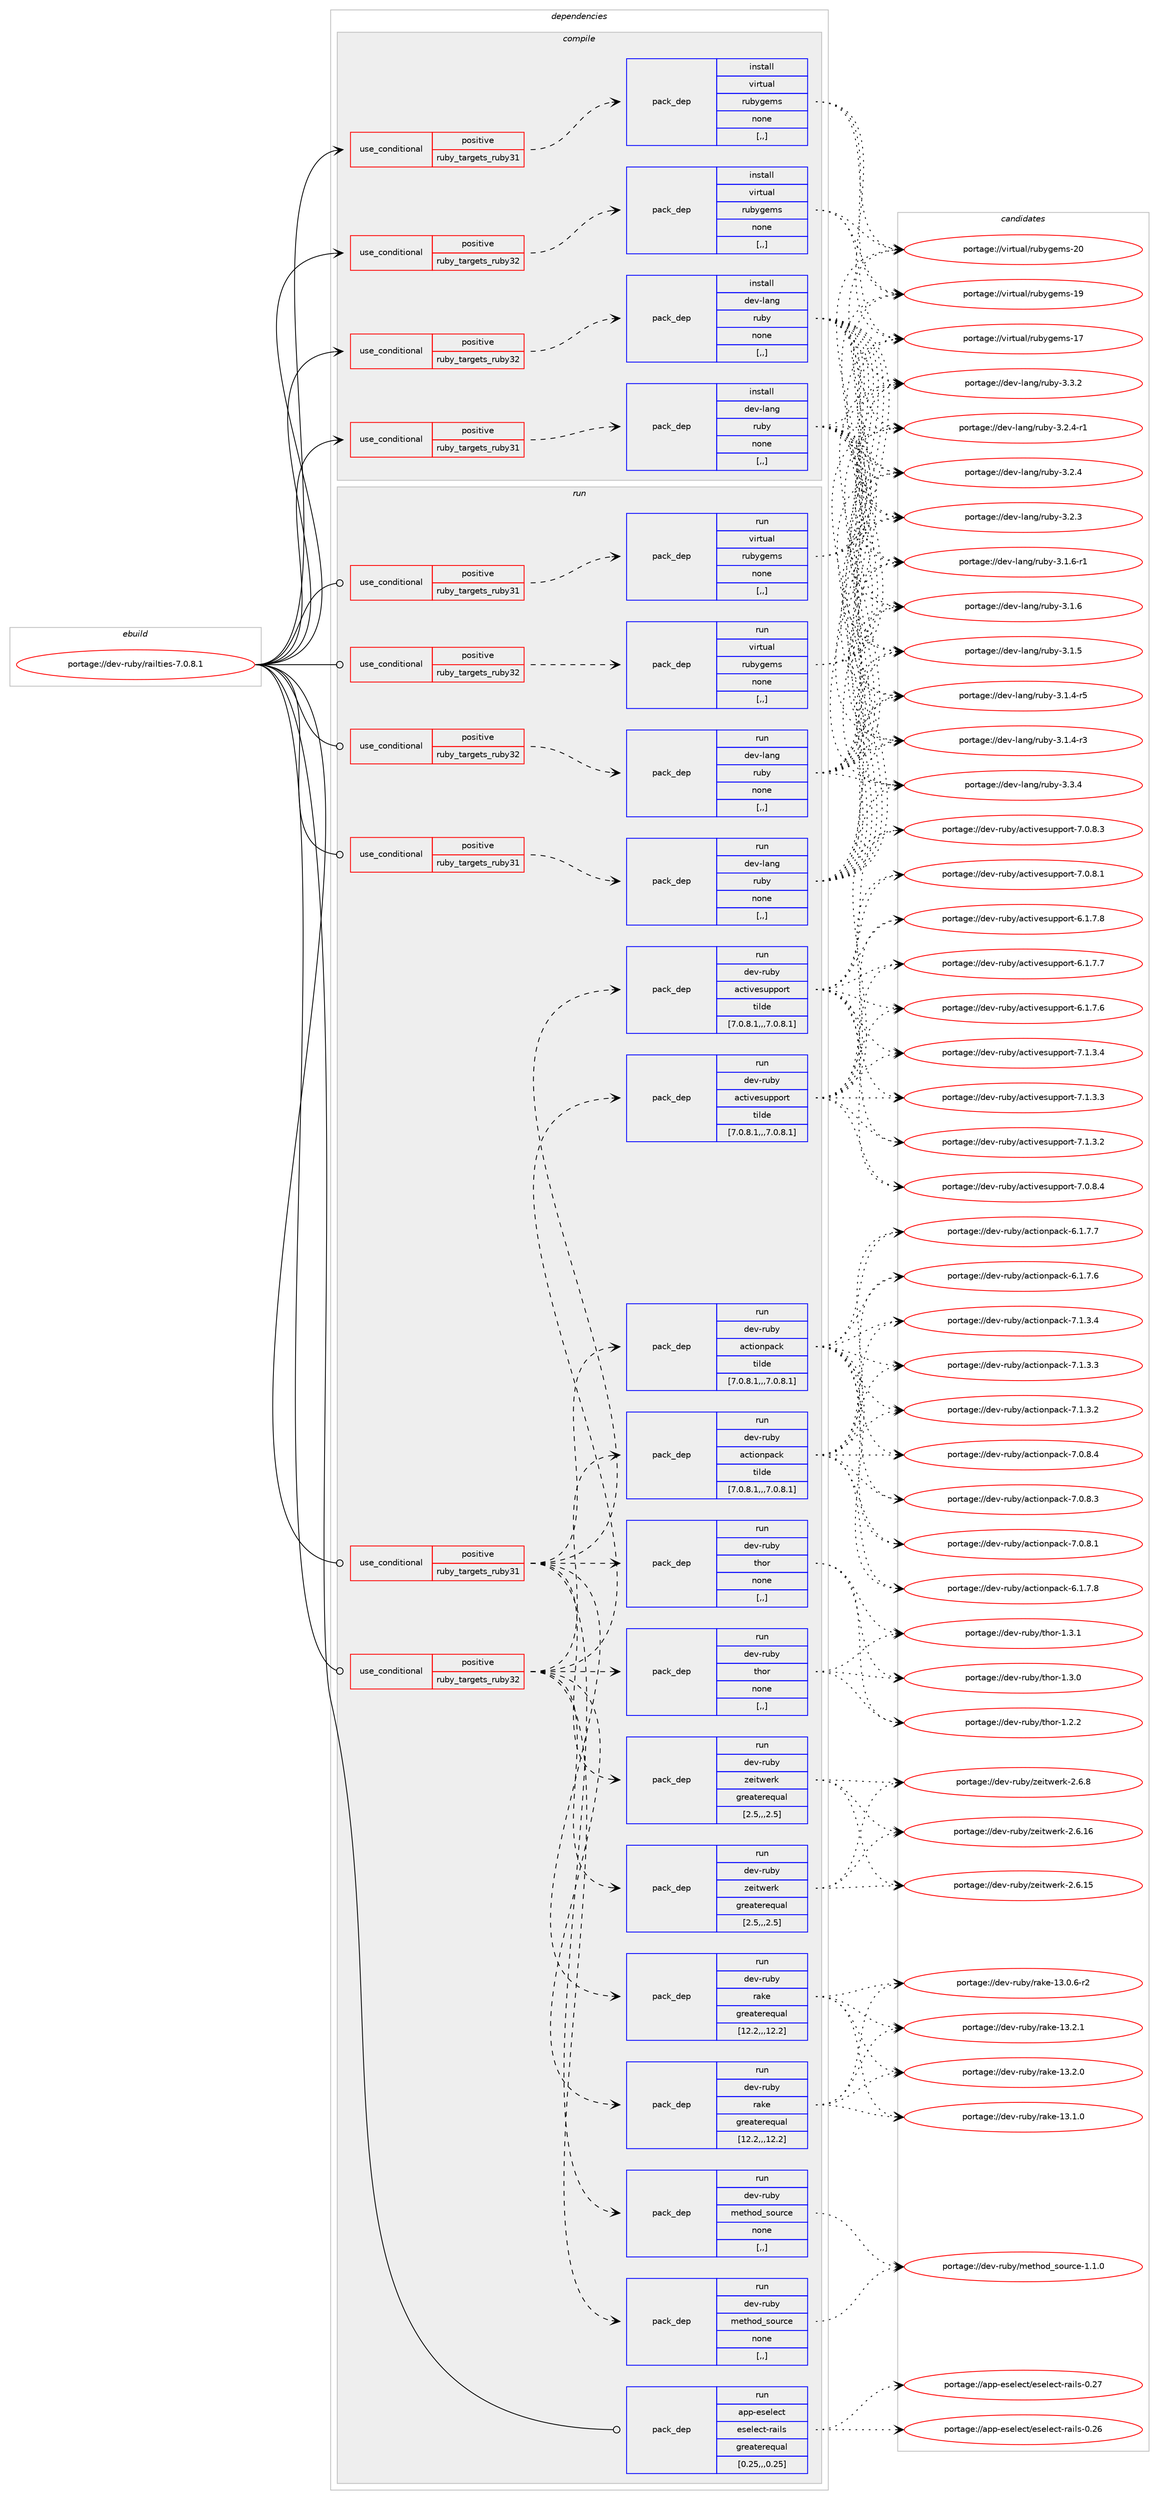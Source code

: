 digraph prolog {

# *************
# Graph options
# *************

newrank=true;
concentrate=true;
compound=true;
graph [rankdir=LR,fontname=Helvetica,fontsize=10,ranksep=1.5];#, ranksep=2.5, nodesep=0.2];
edge  [arrowhead=vee];
node  [fontname=Helvetica,fontsize=10];

# **********
# The ebuild
# **********

subgraph cluster_leftcol {
color=gray;
label=<<i>ebuild</i>>;
id [label="portage://dev-ruby/railties-7.0.8.1", color=red, width=4, href="../dev-ruby/railties-7.0.8.1.svg"];
}

# ****************
# The dependencies
# ****************

subgraph cluster_midcol {
color=gray;
label=<<i>dependencies</i>>;
subgraph cluster_compile {
fillcolor="#eeeeee";
style=filled;
label=<<i>compile</i>>;
subgraph cond53416 {
dependency196162 [label=<<TABLE BORDER="0" CELLBORDER="1" CELLSPACING="0" CELLPADDING="4"><TR><TD ROWSPAN="3" CELLPADDING="10">use_conditional</TD></TR><TR><TD>positive</TD></TR><TR><TD>ruby_targets_ruby31</TD></TR></TABLE>>, shape=none, color=red];
subgraph pack141391 {
dependency196163 [label=<<TABLE BORDER="0" CELLBORDER="1" CELLSPACING="0" CELLPADDING="4" WIDTH="220"><TR><TD ROWSPAN="6" CELLPADDING="30">pack_dep</TD></TR><TR><TD WIDTH="110">install</TD></TR><TR><TD>dev-lang</TD></TR><TR><TD>ruby</TD></TR><TR><TD>none</TD></TR><TR><TD>[,,]</TD></TR></TABLE>>, shape=none, color=blue];
}
dependency196162:e -> dependency196163:w [weight=20,style="dashed",arrowhead="vee"];
}
id:e -> dependency196162:w [weight=20,style="solid",arrowhead="vee"];
subgraph cond53417 {
dependency196164 [label=<<TABLE BORDER="0" CELLBORDER="1" CELLSPACING="0" CELLPADDING="4"><TR><TD ROWSPAN="3" CELLPADDING="10">use_conditional</TD></TR><TR><TD>positive</TD></TR><TR><TD>ruby_targets_ruby31</TD></TR></TABLE>>, shape=none, color=red];
subgraph pack141392 {
dependency196165 [label=<<TABLE BORDER="0" CELLBORDER="1" CELLSPACING="0" CELLPADDING="4" WIDTH="220"><TR><TD ROWSPAN="6" CELLPADDING="30">pack_dep</TD></TR><TR><TD WIDTH="110">install</TD></TR><TR><TD>virtual</TD></TR><TR><TD>rubygems</TD></TR><TR><TD>none</TD></TR><TR><TD>[,,]</TD></TR></TABLE>>, shape=none, color=blue];
}
dependency196164:e -> dependency196165:w [weight=20,style="dashed",arrowhead="vee"];
}
id:e -> dependency196164:w [weight=20,style="solid",arrowhead="vee"];
subgraph cond53418 {
dependency196166 [label=<<TABLE BORDER="0" CELLBORDER="1" CELLSPACING="0" CELLPADDING="4"><TR><TD ROWSPAN="3" CELLPADDING="10">use_conditional</TD></TR><TR><TD>positive</TD></TR><TR><TD>ruby_targets_ruby32</TD></TR></TABLE>>, shape=none, color=red];
subgraph pack141393 {
dependency196167 [label=<<TABLE BORDER="0" CELLBORDER="1" CELLSPACING="0" CELLPADDING="4" WIDTH="220"><TR><TD ROWSPAN="6" CELLPADDING="30">pack_dep</TD></TR><TR><TD WIDTH="110">install</TD></TR><TR><TD>dev-lang</TD></TR><TR><TD>ruby</TD></TR><TR><TD>none</TD></TR><TR><TD>[,,]</TD></TR></TABLE>>, shape=none, color=blue];
}
dependency196166:e -> dependency196167:w [weight=20,style="dashed",arrowhead="vee"];
}
id:e -> dependency196166:w [weight=20,style="solid",arrowhead="vee"];
subgraph cond53419 {
dependency196168 [label=<<TABLE BORDER="0" CELLBORDER="1" CELLSPACING="0" CELLPADDING="4"><TR><TD ROWSPAN="3" CELLPADDING="10">use_conditional</TD></TR><TR><TD>positive</TD></TR><TR><TD>ruby_targets_ruby32</TD></TR></TABLE>>, shape=none, color=red];
subgraph pack141394 {
dependency196169 [label=<<TABLE BORDER="0" CELLBORDER="1" CELLSPACING="0" CELLPADDING="4" WIDTH="220"><TR><TD ROWSPAN="6" CELLPADDING="30">pack_dep</TD></TR><TR><TD WIDTH="110">install</TD></TR><TR><TD>virtual</TD></TR><TR><TD>rubygems</TD></TR><TR><TD>none</TD></TR><TR><TD>[,,]</TD></TR></TABLE>>, shape=none, color=blue];
}
dependency196168:e -> dependency196169:w [weight=20,style="dashed",arrowhead="vee"];
}
id:e -> dependency196168:w [weight=20,style="solid",arrowhead="vee"];
}
subgraph cluster_compileandrun {
fillcolor="#eeeeee";
style=filled;
label=<<i>compile and run</i>>;
}
subgraph cluster_run {
fillcolor="#eeeeee";
style=filled;
label=<<i>run</i>>;
subgraph cond53420 {
dependency196170 [label=<<TABLE BORDER="0" CELLBORDER="1" CELLSPACING="0" CELLPADDING="4"><TR><TD ROWSPAN="3" CELLPADDING="10">use_conditional</TD></TR><TR><TD>positive</TD></TR><TR><TD>ruby_targets_ruby31</TD></TR></TABLE>>, shape=none, color=red];
subgraph pack141395 {
dependency196171 [label=<<TABLE BORDER="0" CELLBORDER="1" CELLSPACING="0" CELLPADDING="4" WIDTH="220"><TR><TD ROWSPAN="6" CELLPADDING="30">pack_dep</TD></TR><TR><TD WIDTH="110">run</TD></TR><TR><TD>dev-lang</TD></TR><TR><TD>ruby</TD></TR><TR><TD>none</TD></TR><TR><TD>[,,]</TD></TR></TABLE>>, shape=none, color=blue];
}
dependency196170:e -> dependency196171:w [weight=20,style="dashed",arrowhead="vee"];
}
id:e -> dependency196170:w [weight=20,style="solid",arrowhead="odot"];
subgraph cond53421 {
dependency196172 [label=<<TABLE BORDER="0" CELLBORDER="1" CELLSPACING="0" CELLPADDING="4"><TR><TD ROWSPAN="3" CELLPADDING="10">use_conditional</TD></TR><TR><TD>positive</TD></TR><TR><TD>ruby_targets_ruby31</TD></TR></TABLE>>, shape=none, color=red];
subgraph pack141396 {
dependency196173 [label=<<TABLE BORDER="0" CELLBORDER="1" CELLSPACING="0" CELLPADDING="4" WIDTH="220"><TR><TD ROWSPAN="6" CELLPADDING="30">pack_dep</TD></TR><TR><TD WIDTH="110">run</TD></TR><TR><TD>dev-ruby</TD></TR><TR><TD>activesupport</TD></TR><TR><TD>tilde</TD></TR><TR><TD>[7.0.8.1,,,7.0.8.1]</TD></TR></TABLE>>, shape=none, color=blue];
}
dependency196172:e -> dependency196173:w [weight=20,style="dashed",arrowhead="vee"];
subgraph pack141397 {
dependency196174 [label=<<TABLE BORDER="0" CELLBORDER="1" CELLSPACING="0" CELLPADDING="4" WIDTH="220"><TR><TD ROWSPAN="6" CELLPADDING="30">pack_dep</TD></TR><TR><TD WIDTH="110">run</TD></TR><TR><TD>dev-ruby</TD></TR><TR><TD>actionpack</TD></TR><TR><TD>tilde</TD></TR><TR><TD>[7.0.8.1,,,7.0.8.1]</TD></TR></TABLE>>, shape=none, color=blue];
}
dependency196172:e -> dependency196174:w [weight=20,style="dashed",arrowhead="vee"];
subgraph pack141398 {
dependency196175 [label=<<TABLE BORDER="0" CELLBORDER="1" CELLSPACING="0" CELLPADDING="4" WIDTH="220"><TR><TD ROWSPAN="6" CELLPADDING="30">pack_dep</TD></TR><TR><TD WIDTH="110">run</TD></TR><TR><TD>dev-ruby</TD></TR><TR><TD>thor</TD></TR><TR><TD>none</TD></TR><TR><TD>[,,]</TD></TR></TABLE>>, shape=none, color=blue];
}
dependency196172:e -> dependency196175:w [weight=20,style="dashed",arrowhead="vee"];
subgraph pack141399 {
dependency196176 [label=<<TABLE BORDER="0" CELLBORDER="1" CELLSPACING="0" CELLPADDING="4" WIDTH="220"><TR><TD ROWSPAN="6" CELLPADDING="30">pack_dep</TD></TR><TR><TD WIDTH="110">run</TD></TR><TR><TD>dev-ruby</TD></TR><TR><TD>rake</TD></TR><TR><TD>greaterequal</TD></TR><TR><TD>[12.2,,,12.2]</TD></TR></TABLE>>, shape=none, color=blue];
}
dependency196172:e -> dependency196176:w [weight=20,style="dashed",arrowhead="vee"];
subgraph pack141400 {
dependency196177 [label=<<TABLE BORDER="0" CELLBORDER="1" CELLSPACING="0" CELLPADDING="4" WIDTH="220"><TR><TD ROWSPAN="6" CELLPADDING="30">pack_dep</TD></TR><TR><TD WIDTH="110">run</TD></TR><TR><TD>dev-ruby</TD></TR><TR><TD>method_source</TD></TR><TR><TD>none</TD></TR><TR><TD>[,,]</TD></TR></TABLE>>, shape=none, color=blue];
}
dependency196172:e -> dependency196177:w [weight=20,style="dashed",arrowhead="vee"];
subgraph pack141401 {
dependency196178 [label=<<TABLE BORDER="0" CELLBORDER="1" CELLSPACING="0" CELLPADDING="4" WIDTH="220"><TR><TD ROWSPAN="6" CELLPADDING="30">pack_dep</TD></TR><TR><TD WIDTH="110">run</TD></TR><TR><TD>dev-ruby</TD></TR><TR><TD>zeitwerk</TD></TR><TR><TD>greaterequal</TD></TR><TR><TD>[2.5,,,2.5]</TD></TR></TABLE>>, shape=none, color=blue];
}
dependency196172:e -> dependency196178:w [weight=20,style="dashed",arrowhead="vee"];
}
id:e -> dependency196172:w [weight=20,style="solid",arrowhead="odot"];
subgraph cond53422 {
dependency196179 [label=<<TABLE BORDER="0" CELLBORDER="1" CELLSPACING="0" CELLPADDING="4"><TR><TD ROWSPAN="3" CELLPADDING="10">use_conditional</TD></TR><TR><TD>positive</TD></TR><TR><TD>ruby_targets_ruby31</TD></TR></TABLE>>, shape=none, color=red];
subgraph pack141402 {
dependency196180 [label=<<TABLE BORDER="0" CELLBORDER="1" CELLSPACING="0" CELLPADDING="4" WIDTH="220"><TR><TD ROWSPAN="6" CELLPADDING="30">pack_dep</TD></TR><TR><TD WIDTH="110">run</TD></TR><TR><TD>virtual</TD></TR><TR><TD>rubygems</TD></TR><TR><TD>none</TD></TR><TR><TD>[,,]</TD></TR></TABLE>>, shape=none, color=blue];
}
dependency196179:e -> dependency196180:w [weight=20,style="dashed",arrowhead="vee"];
}
id:e -> dependency196179:w [weight=20,style="solid",arrowhead="odot"];
subgraph cond53423 {
dependency196181 [label=<<TABLE BORDER="0" CELLBORDER="1" CELLSPACING="0" CELLPADDING="4"><TR><TD ROWSPAN="3" CELLPADDING="10">use_conditional</TD></TR><TR><TD>positive</TD></TR><TR><TD>ruby_targets_ruby32</TD></TR></TABLE>>, shape=none, color=red];
subgraph pack141403 {
dependency196182 [label=<<TABLE BORDER="0" CELLBORDER="1" CELLSPACING="0" CELLPADDING="4" WIDTH="220"><TR><TD ROWSPAN="6" CELLPADDING="30">pack_dep</TD></TR><TR><TD WIDTH="110">run</TD></TR><TR><TD>dev-lang</TD></TR><TR><TD>ruby</TD></TR><TR><TD>none</TD></TR><TR><TD>[,,]</TD></TR></TABLE>>, shape=none, color=blue];
}
dependency196181:e -> dependency196182:w [weight=20,style="dashed",arrowhead="vee"];
}
id:e -> dependency196181:w [weight=20,style="solid",arrowhead="odot"];
subgraph cond53424 {
dependency196183 [label=<<TABLE BORDER="0" CELLBORDER="1" CELLSPACING="0" CELLPADDING="4"><TR><TD ROWSPAN="3" CELLPADDING="10">use_conditional</TD></TR><TR><TD>positive</TD></TR><TR><TD>ruby_targets_ruby32</TD></TR></TABLE>>, shape=none, color=red];
subgraph pack141404 {
dependency196184 [label=<<TABLE BORDER="0" CELLBORDER="1" CELLSPACING="0" CELLPADDING="4" WIDTH="220"><TR><TD ROWSPAN="6" CELLPADDING="30">pack_dep</TD></TR><TR><TD WIDTH="110">run</TD></TR><TR><TD>dev-ruby</TD></TR><TR><TD>activesupport</TD></TR><TR><TD>tilde</TD></TR><TR><TD>[7.0.8.1,,,7.0.8.1]</TD></TR></TABLE>>, shape=none, color=blue];
}
dependency196183:e -> dependency196184:w [weight=20,style="dashed",arrowhead="vee"];
subgraph pack141405 {
dependency196185 [label=<<TABLE BORDER="0" CELLBORDER="1" CELLSPACING="0" CELLPADDING="4" WIDTH="220"><TR><TD ROWSPAN="6" CELLPADDING="30">pack_dep</TD></TR><TR><TD WIDTH="110">run</TD></TR><TR><TD>dev-ruby</TD></TR><TR><TD>actionpack</TD></TR><TR><TD>tilde</TD></TR><TR><TD>[7.0.8.1,,,7.0.8.1]</TD></TR></TABLE>>, shape=none, color=blue];
}
dependency196183:e -> dependency196185:w [weight=20,style="dashed",arrowhead="vee"];
subgraph pack141406 {
dependency196186 [label=<<TABLE BORDER="0" CELLBORDER="1" CELLSPACING="0" CELLPADDING="4" WIDTH="220"><TR><TD ROWSPAN="6" CELLPADDING="30">pack_dep</TD></TR><TR><TD WIDTH="110">run</TD></TR><TR><TD>dev-ruby</TD></TR><TR><TD>thor</TD></TR><TR><TD>none</TD></TR><TR><TD>[,,]</TD></TR></TABLE>>, shape=none, color=blue];
}
dependency196183:e -> dependency196186:w [weight=20,style="dashed",arrowhead="vee"];
subgraph pack141407 {
dependency196187 [label=<<TABLE BORDER="0" CELLBORDER="1" CELLSPACING="0" CELLPADDING="4" WIDTH="220"><TR><TD ROWSPAN="6" CELLPADDING="30">pack_dep</TD></TR><TR><TD WIDTH="110">run</TD></TR><TR><TD>dev-ruby</TD></TR><TR><TD>rake</TD></TR><TR><TD>greaterequal</TD></TR><TR><TD>[12.2,,,12.2]</TD></TR></TABLE>>, shape=none, color=blue];
}
dependency196183:e -> dependency196187:w [weight=20,style="dashed",arrowhead="vee"];
subgraph pack141408 {
dependency196188 [label=<<TABLE BORDER="0" CELLBORDER="1" CELLSPACING="0" CELLPADDING="4" WIDTH="220"><TR><TD ROWSPAN="6" CELLPADDING="30">pack_dep</TD></TR><TR><TD WIDTH="110">run</TD></TR><TR><TD>dev-ruby</TD></TR><TR><TD>method_source</TD></TR><TR><TD>none</TD></TR><TR><TD>[,,]</TD></TR></TABLE>>, shape=none, color=blue];
}
dependency196183:e -> dependency196188:w [weight=20,style="dashed",arrowhead="vee"];
subgraph pack141409 {
dependency196189 [label=<<TABLE BORDER="0" CELLBORDER="1" CELLSPACING="0" CELLPADDING="4" WIDTH="220"><TR><TD ROWSPAN="6" CELLPADDING="30">pack_dep</TD></TR><TR><TD WIDTH="110">run</TD></TR><TR><TD>dev-ruby</TD></TR><TR><TD>zeitwerk</TD></TR><TR><TD>greaterequal</TD></TR><TR><TD>[2.5,,,2.5]</TD></TR></TABLE>>, shape=none, color=blue];
}
dependency196183:e -> dependency196189:w [weight=20,style="dashed",arrowhead="vee"];
}
id:e -> dependency196183:w [weight=20,style="solid",arrowhead="odot"];
subgraph cond53425 {
dependency196190 [label=<<TABLE BORDER="0" CELLBORDER="1" CELLSPACING="0" CELLPADDING="4"><TR><TD ROWSPAN="3" CELLPADDING="10">use_conditional</TD></TR><TR><TD>positive</TD></TR><TR><TD>ruby_targets_ruby32</TD></TR></TABLE>>, shape=none, color=red];
subgraph pack141410 {
dependency196191 [label=<<TABLE BORDER="0" CELLBORDER="1" CELLSPACING="0" CELLPADDING="4" WIDTH="220"><TR><TD ROWSPAN="6" CELLPADDING="30">pack_dep</TD></TR><TR><TD WIDTH="110">run</TD></TR><TR><TD>virtual</TD></TR><TR><TD>rubygems</TD></TR><TR><TD>none</TD></TR><TR><TD>[,,]</TD></TR></TABLE>>, shape=none, color=blue];
}
dependency196190:e -> dependency196191:w [weight=20,style="dashed",arrowhead="vee"];
}
id:e -> dependency196190:w [weight=20,style="solid",arrowhead="odot"];
subgraph pack141411 {
dependency196192 [label=<<TABLE BORDER="0" CELLBORDER="1" CELLSPACING="0" CELLPADDING="4" WIDTH="220"><TR><TD ROWSPAN="6" CELLPADDING="30">pack_dep</TD></TR><TR><TD WIDTH="110">run</TD></TR><TR><TD>app-eselect</TD></TR><TR><TD>eselect-rails</TD></TR><TR><TD>greaterequal</TD></TR><TR><TD>[0.25,,,0.25]</TD></TR></TABLE>>, shape=none, color=blue];
}
id:e -> dependency196192:w [weight=20,style="solid",arrowhead="odot"];
}
}

# **************
# The candidates
# **************

subgraph cluster_choices {
rank=same;
color=gray;
label=<<i>candidates</i>>;

subgraph choice141391 {
color=black;
nodesep=1;
choice10010111845108971101034711411798121455146514652 [label="portage://dev-lang/ruby-3.3.4", color=red, width=4,href="../dev-lang/ruby-3.3.4.svg"];
choice10010111845108971101034711411798121455146514650 [label="portage://dev-lang/ruby-3.3.2", color=red, width=4,href="../dev-lang/ruby-3.3.2.svg"];
choice100101118451089711010347114117981214551465046524511449 [label="portage://dev-lang/ruby-3.2.4-r1", color=red, width=4,href="../dev-lang/ruby-3.2.4-r1.svg"];
choice10010111845108971101034711411798121455146504652 [label="portage://dev-lang/ruby-3.2.4", color=red, width=4,href="../dev-lang/ruby-3.2.4.svg"];
choice10010111845108971101034711411798121455146504651 [label="portage://dev-lang/ruby-3.2.3", color=red, width=4,href="../dev-lang/ruby-3.2.3.svg"];
choice100101118451089711010347114117981214551464946544511449 [label="portage://dev-lang/ruby-3.1.6-r1", color=red, width=4,href="../dev-lang/ruby-3.1.6-r1.svg"];
choice10010111845108971101034711411798121455146494654 [label="portage://dev-lang/ruby-3.1.6", color=red, width=4,href="../dev-lang/ruby-3.1.6.svg"];
choice10010111845108971101034711411798121455146494653 [label="portage://dev-lang/ruby-3.1.5", color=red, width=4,href="../dev-lang/ruby-3.1.5.svg"];
choice100101118451089711010347114117981214551464946524511453 [label="portage://dev-lang/ruby-3.1.4-r5", color=red, width=4,href="../dev-lang/ruby-3.1.4-r5.svg"];
choice100101118451089711010347114117981214551464946524511451 [label="portage://dev-lang/ruby-3.1.4-r3", color=red, width=4,href="../dev-lang/ruby-3.1.4-r3.svg"];
dependency196163:e -> choice10010111845108971101034711411798121455146514652:w [style=dotted,weight="100"];
dependency196163:e -> choice10010111845108971101034711411798121455146514650:w [style=dotted,weight="100"];
dependency196163:e -> choice100101118451089711010347114117981214551465046524511449:w [style=dotted,weight="100"];
dependency196163:e -> choice10010111845108971101034711411798121455146504652:w [style=dotted,weight="100"];
dependency196163:e -> choice10010111845108971101034711411798121455146504651:w [style=dotted,weight="100"];
dependency196163:e -> choice100101118451089711010347114117981214551464946544511449:w [style=dotted,weight="100"];
dependency196163:e -> choice10010111845108971101034711411798121455146494654:w [style=dotted,weight="100"];
dependency196163:e -> choice10010111845108971101034711411798121455146494653:w [style=dotted,weight="100"];
dependency196163:e -> choice100101118451089711010347114117981214551464946524511453:w [style=dotted,weight="100"];
dependency196163:e -> choice100101118451089711010347114117981214551464946524511451:w [style=dotted,weight="100"];
}
subgraph choice141392 {
color=black;
nodesep=1;
choice118105114116117971084711411798121103101109115455048 [label="portage://virtual/rubygems-20", color=red, width=4,href="../virtual/rubygems-20.svg"];
choice118105114116117971084711411798121103101109115454957 [label="portage://virtual/rubygems-19", color=red, width=4,href="../virtual/rubygems-19.svg"];
choice118105114116117971084711411798121103101109115454955 [label="portage://virtual/rubygems-17", color=red, width=4,href="../virtual/rubygems-17.svg"];
dependency196165:e -> choice118105114116117971084711411798121103101109115455048:w [style=dotted,weight="100"];
dependency196165:e -> choice118105114116117971084711411798121103101109115454957:w [style=dotted,weight="100"];
dependency196165:e -> choice118105114116117971084711411798121103101109115454955:w [style=dotted,weight="100"];
}
subgraph choice141393 {
color=black;
nodesep=1;
choice10010111845108971101034711411798121455146514652 [label="portage://dev-lang/ruby-3.3.4", color=red, width=4,href="../dev-lang/ruby-3.3.4.svg"];
choice10010111845108971101034711411798121455146514650 [label="portage://dev-lang/ruby-3.3.2", color=red, width=4,href="../dev-lang/ruby-3.3.2.svg"];
choice100101118451089711010347114117981214551465046524511449 [label="portage://dev-lang/ruby-3.2.4-r1", color=red, width=4,href="../dev-lang/ruby-3.2.4-r1.svg"];
choice10010111845108971101034711411798121455146504652 [label="portage://dev-lang/ruby-3.2.4", color=red, width=4,href="../dev-lang/ruby-3.2.4.svg"];
choice10010111845108971101034711411798121455146504651 [label="portage://dev-lang/ruby-3.2.3", color=red, width=4,href="../dev-lang/ruby-3.2.3.svg"];
choice100101118451089711010347114117981214551464946544511449 [label="portage://dev-lang/ruby-3.1.6-r1", color=red, width=4,href="../dev-lang/ruby-3.1.6-r1.svg"];
choice10010111845108971101034711411798121455146494654 [label="portage://dev-lang/ruby-3.1.6", color=red, width=4,href="../dev-lang/ruby-3.1.6.svg"];
choice10010111845108971101034711411798121455146494653 [label="portage://dev-lang/ruby-3.1.5", color=red, width=4,href="../dev-lang/ruby-3.1.5.svg"];
choice100101118451089711010347114117981214551464946524511453 [label="portage://dev-lang/ruby-3.1.4-r5", color=red, width=4,href="../dev-lang/ruby-3.1.4-r5.svg"];
choice100101118451089711010347114117981214551464946524511451 [label="portage://dev-lang/ruby-3.1.4-r3", color=red, width=4,href="../dev-lang/ruby-3.1.4-r3.svg"];
dependency196167:e -> choice10010111845108971101034711411798121455146514652:w [style=dotted,weight="100"];
dependency196167:e -> choice10010111845108971101034711411798121455146514650:w [style=dotted,weight="100"];
dependency196167:e -> choice100101118451089711010347114117981214551465046524511449:w [style=dotted,weight="100"];
dependency196167:e -> choice10010111845108971101034711411798121455146504652:w [style=dotted,weight="100"];
dependency196167:e -> choice10010111845108971101034711411798121455146504651:w [style=dotted,weight="100"];
dependency196167:e -> choice100101118451089711010347114117981214551464946544511449:w [style=dotted,weight="100"];
dependency196167:e -> choice10010111845108971101034711411798121455146494654:w [style=dotted,weight="100"];
dependency196167:e -> choice10010111845108971101034711411798121455146494653:w [style=dotted,weight="100"];
dependency196167:e -> choice100101118451089711010347114117981214551464946524511453:w [style=dotted,weight="100"];
dependency196167:e -> choice100101118451089711010347114117981214551464946524511451:w [style=dotted,weight="100"];
}
subgraph choice141394 {
color=black;
nodesep=1;
choice118105114116117971084711411798121103101109115455048 [label="portage://virtual/rubygems-20", color=red, width=4,href="../virtual/rubygems-20.svg"];
choice118105114116117971084711411798121103101109115454957 [label="portage://virtual/rubygems-19", color=red, width=4,href="../virtual/rubygems-19.svg"];
choice118105114116117971084711411798121103101109115454955 [label="portage://virtual/rubygems-17", color=red, width=4,href="../virtual/rubygems-17.svg"];
dependency196169:e -> choice118105114116117971084711411798121103101109115455048:w [style=dotted,weight="100"];
dependency196169:e -> choice118105114116117971084711411798121103101109115454957:w [style=dotted,weight="100"];
dependency196169:e -> choice118105114116117971084711411798121103101109115454955:w [style=dotted,weight="100"];
}
subgraph choice141395 {
color=black;
nodesep=1;
choice10010111845108971101034711411798121455146514652 [label="portage://dev-lang/ruby-3.3.4", color=red, width=4,href="../dev-lang/ruby-3.3.4.svg"];
choice10010111845108971101034711411798121455146514650 [label="portage://dev-lang/ruby-3.3.2", color=red, width=4,href="../dev-lang/ruby-3.3.2.svg"];
choice100101118451089711010347114117981214551465046524511449 [label="portage://dev-lang/ruby-3.2.4-r1", color=red, width=4,href="../dev-lang/ruby-3.2.4-r1.svg"];
choice10010111845108971101034711411798121455146504652 [label="portage://dev-lang/ruby-3.2.4", color=red, width=4,href="../dev-lang/ruby-3.2.4.svg"];
choice10010111845108971101034711411798121455146504651 [label="portage://dev-lang/ruby-3.2.3", color=red, width=4,href="../dev-lang/ruby-3.2.3.svg"];
choice100101118451089711010347114117981214551464946544511449 [label="portage://dev-lang/ruby-3.1.6-r1", color=red, width=4,href="../dev-lang/ruby-3.1.6-r1.svg"];
choice10010111845108971101034711411798121455146494654 [label="portage://dev-lang/ruby-3.1.6", color=red, width=4,href="../dev-lang/ruby-3.1.6.svg"];
choice10010111845108971101034711411798121455146494653 [label="portage://dev-lang/ruby-3.1.5", color=red, width=4,href="../dev-lang/ruby-3.1.5.svg"];
choice100101118451089711010347114117981214551464946524511453 [label="portage://dev-lang/ruby-3.1.4-r5", color=red, width=4,href="../dev-lang/ruby-3.1.4-r5.svg"];
choice100101118451089711010347114117981214551464946524511451 [label="portage://dev-lang/ruby-3.1.4-r3", color=red, width=4,href="../dev-lang/ruby-3.1.4-r3.svg"];
dependency196171:e -> choice10010111845108971101034711411798121455146514652:w [style=dotted,weight="100"];
dependency196171:e -> choice10010111845108971101034711411798121455146514650:w [style=dotted,weight="100"];
dependency196171:e -> choice100101118451089711010347114117981214551465046524511449:w [style=dotted,weight="100"];
dependency196171:e -> choice10010111845108971101034711411798121455146504652:w [style=dotted,weight="100"];
dependency196171:e -> choice10010111845108971101034711411798121455146504651:w [style=dotted,weight="100"];
dependency196171:e -> choice100101118451089711010347114117981214551464946544511449:w [style=dotted,weight="100"];
dependency196171:e -> choice10010111845108971101034711411798121455146494654:w [style=dotted,weight="100"];
dependency196171:e -> choice10010111845108971101034711411798121455146494653:w [style=dotted,weight="100"];
dependency196171:e -> choice100101118451089711010347114117981214551464946524511453:w [style=dotted,weight="100"];
dependency196171:e -> choice100101118451089711010347114117981214551464946524511451:w [style=dotted,weight="100"];
}
subgraph choice141396 {
color=black;
nodesep=1;
choice10010111845114117981214797991161051181011151171121121111141164555464946514652 [label="portage://dev-ruby/activesupport-7.1.3.4", color=red, width=4,href="../dev-ruby/activesupport-7.1.3.4.svg"];
choice10010111845114117981214797991161051181011151171121121111141164555464946514651 [label="portage://dev-ruby/activesupport-7.1.3.3", color=red, width=4,href="../dev-ruby/activesupport-7.1.3.3.svg"];
choice10010111845114117981214797991161051181011151171121121111141164555464946514650 [label="portage://dev-ruby/activesupport-7.1.3.2", color=red, width=4,href="../dev-ruby/activesupport-7.1.3.2.svg"];
choice10010111845114117981214797991161051181011151171121121111141164555464846564652 [label="portage://dev-ruby/activesupport-7.0.8.4", color=red, width=4,href="../dev-ruby/activesupport-7.0.8.4.svg"];
choice10010111845114117981214797991161051181011151171121121111141164555464846564651 [label="portage://dev-ruby/activesupport-7.0.8.3", color=red, width=4,href="../dev-ruby/activesupport-7.0.8.3.svg"];
choice10010111845114117981214797991161051181011151171121121111141164555464846564649 [label="portage://dev-ruby/activesupport-7.0.8.1", color=red, width=4,href="../dev-ruby/activesupport-7.0.8.1.svg"];
choice10010111845114117981214797991161051181011151171121121111141164554464946554656 [label="portage://dev-ruby/activesupport-6.1.7.8", color=red, width=4,href="../dev-ruby/activesupport-6.1.7.8.svg"];
choice10010111845114117981214797991161051181011151171121121111141164554464946554655 [label="portage://dev-ruby/activesupport-6.1.7.7", color=red, width=4,href="../dev-ruby/activesupport-6.1.7.7.svg"];
choice10010111845114117981214797991161051181011151171121121111141164554464946554654 [label="portage://dev-ruby/activesupport-6.1.7.6", color=red, width=4,href="../dev-ruby/activesupport-6.1.7.6.svg"];
dependency196173:e -> choice10010111845114117981214797991161051181011151171121121111141164555464946514652:w [style=dotted,weight="100"];
dependency196173:e -> choice10010111845114117981214797991161051181011151171121121111141164555464946514651:w [style=dotted,weight="100"];
dependency196173:e -> choice10010111845114117981214797991161051181011151171121121111141164555464946514650:w [style=dotted,weight="100"];
dependency196173:e -> choice10010111845114117981214797991161051181011151171121121111141164555464846564652:w [style=dotted,weight="100"];
dependency196173:e -> choice10010111845114117981214797991161051181011151171121121111141164555464846564651:w [style=dotted,weight="100"];
dependency196173:e -> choice10010111845114117981214797991161051181011151171121121111141164555464846564649:w [style=dotted,weight="100"];
dependency196173:e -> choice10010111845114117981214797991161051181011151171121121111141164554464946554656:w [style=dotted,weight="100"];
dependency196173:e -> choice10010111845114117981214797991161051181011151171121121111141164554464946554655:w [style=dotted,weight="100"];
dependency196173:e -> choice10010111845114117981214797991161051181011151171121121111141164554464946554654:w [style=dotted,weight="100"];
}
subgraph choice141397 {
color=black;
nodesep=1;
choice100101118451141179812147979911610511111011297991074555464946514652 [label="portage://dev-ruby/actionpack-7.1.3.4", color=red, width=4,href="../dev-ruby/actionpack-7.1.3.4.svg"];
choice100101118451141179812147979911610511111011297991074555464946514651 [label="portage://dev-ruby/actionpack-7.1.3.3", color=red, width=4,href="../dev-ruby/actionpack-7.1.3.3.svg"];
choice100101118451141179812147979911610511111011297991074555464946514650 [label="portage://dev-ruby/actionpack-7.1.3.2", color=red, width=4,href="../dev-ruby/actionpack-7.1.3.2.svg"];
choice100101118451141179812147979911610511111011297991074555464846564652 [label="portage://dev-ruby/actionpack-7.0.8.4", color=red, width=4,href="../dev-ruby/actionpack-7.0.8.4.svg"];
choice100101118451141179812147979911610511111011297991074555464846564651 [label="portage://dev-ruby/actionpack-7.0.8.3", color=red, width=4,href="../dev-ruby/actionpack-7.0.8.3.svg"];
choice100101118451141179812147979911610511111011297991074555464846564649 [label="portage://dev-ruby/actionpack-7.0.8.1", color=red, width=4,href="../dev-ruby/actionpack-7.0.8.1.svg"];
choice100101118451141179812147979911610511111011297991074554464946554656 [label="portage://dev-ruby/actionpack-6.1.7.8", color=red, width=4,href="../dev-ruby/actionpack-6.1.7.8.svg"];
choice100101118451141179812147979911610511111011297991074554464946554655 [label="portage://dev-ruby/actionpack-6.1.7.7", color=red, width=4,href="../dev-ruby/actionpack-6.1.7.7.svg"];
choice100101118451141179812147979911610511111011297991074554464946554654 [label="portage://dev-ruby/actionpack-6.1.7.6", color=red, width=4,href="../dev-ruby/actionpack-6.1.7.6.svg"];
dependency196174:e -> choice100101118451141179812147979911610511111011297991074555464946514652:w [style=dotted,weight="100"];
dependency196174:e -> choice100101118451141179812147979911610511111011297991074555464946514651:w [style=dotted,weight="100"];
dependency196174:e -> choice100101118451141179812147979911610511111011297991074555464946514650:w [style=dotted,weight="100"];
dependency196174:e -> choice100101118451141179812147979911610511111011297991074555464846564652:w [style=dotted,weight="100"];
dependency196174:e -> choice100101118451141179812147979911610511111011297991074555464846564651:w [style=dotted,weight="100"];
dependency196174:e -> choice100101118451141179812147979911610511111011297991074555464846564649:w [style=dotted,weight="100"];
dependency196174:e -> choice100101118451141179812147979911610511111011297991074554464946554656:w [style=dotted,weight="100"];
dependency196174:e -> choice100101118451141179812147979911610511111011297991074554464946554655:w [style=dotted,weight="100"];
dependency196174:e -> choice100101118451141179812147979911610511111011297991074554464946554654:w [style=dotted,weight="100"];
}
subgraph choice141398 {
color=black;
nodesep=1;
choice100101118451141179812147116104111114454946514649 [label="portage://dev-ruby/thor-1.3.1", color=red, width=4,href="../dev-ruby/thor-1.3.1.svg"];
choice100101118451141179812147116104111114454946514648 [label="portage://dev-ruby/thor-1.3.0", color=red, width=4,href="../dev-ruby/thor-1.3.0.svg"];
choice100101118451141179812147116104111114454946504650 [label="portage://dev-ruby/thor-1.2.2", color=red, width=4,href="../dev-ruby/thor-1.2.2.svg"];
dependency196175:e -> choice100101118451141179812147116104111114454946514649:w [style=dotted,weight="100"];
dependency196175:e -> choice100101118451141179812147116104111114454946514648:w [style=dotted,weight="100"];
dependency196175:e -> choice100101118451141179812147116104111114454946504650:w [style=dotted,weight="100"];
}
subgraph choice141399 {
color=black;
nodesep=1;
choice1001011184511411798121471149710710145495146504649 [label="portage://dev-ruby/rake-13.2.1", color=red, width=4,href="../dev-ruby/rake-13.2.1.svg"];
choice1001011184511411798121471149710710145495146504648 [label="portage://dev-ruby/rake-13.2.0", color=red, width=4,href="../dev-ruby/rake-13.2.0.svg"];
choice1001011184511411798121471149710710145495146494648 [label="portage://dev-ruby/rake-13.1.0", color=red, width=4,href="../dev-ruby/rake-13.1.0.svg"];
choice10010111845114117981214711497107101454951464846544511450 [label="portage://dev-ruby/rake-13.0.6-r2", color=red, width=4,href="../dev-ruby/rake-13.0.6-r2.svg"];
dependency196176:e -> choice1001011184511411798121471149710710145495146504649:w [style=dotted,weight="100"];
dependency196176:e -> choice1001011184511411798121471149710710145495146504648:w [style=dotted,weight="100"];
dependency196176:e -> choice1001011184511411798121471149710710145495146494648:w [style=dotted,weight="100"];
dependency196176:e -> choice10010111845114117981214711497107101454951464846544511450:w [style=dotted,weight="100"];
}
subgraph choice141400 {
color=black;
nodesep=1;
choice1001011184511411798121471091011161041111009511511111711499101454946494648 [label="portage://dev-ruby/method_source-1.1.0", color=red, width=4,href="../dev-ruby/method_source-1.1.0.svg"];
dependency196177:e -> choice1001011184511411798121471091011161041111009511511111711499101454946494648:w [style=dotted,weight="100"];
}
subgraph choice141401 {
color=black;
nodesep=1;
choice10010111845114117981214712210110511611910111410745504654464954 [label="portage://dev-ruby/zeitwerk-2.6.16", color=red, width=4,href="../dev-ruby/zeitwerk-2.6.16.svg"];
choice10010111845114117981214712210110511611910111410745504654464953 [label="portage://dev-ruby/zeitwerk-2.6.15", color=red, width=4,href="../dev-ruby/zeitwerk-2.6.15.svg"];
choice100101118451141179812147122101105116119101114107455046544656 [label="portage://dev-ruby/zeitwerk-2.6.8", color=red, width=4,href="../dev-ruby/zeitwerk-2.6.8.svg"];
dependency196178:e -> choice10010111845114117981214712210110511611910111410745504654464954:w [style=dotted,weight="100"];
dependency196178:e -> choice10010111845114117981214712210110511611910111410745504654464953:w [style=dotted,weight="100"];
dependency196178:e -> choice100101118451141179812147122101105116119101114107455046544656:w [style=dotted,weight="100"];
}
subgraph choice141402 {
color=black;
nodesep=1;
choice118105114116117971084711411798121103101109115455048 [label="portage://virtual/rubygems-20", color=red, width=4,href="../virtual/rubygems-20.svg"];
choice118105114116117971084711411798121103101109115454957 [label="portage://virtual/rubygems-19", color=red, width=4,href="../virtual/rubygems-19.svg"];
choice118105114116117971084711411798121103101109115454955 [label="portage://virtual/rubygems-17", color=red, width=4,href="../virtual/rubygems-17.svg"];
dependency196180:e -> choice118105114116117971084711411798121103101109115455048:w [style=dotted,weight="100"];
dependency196180:e -> choice118105114116117971084711411798121103101109115454957:w [style=dotted,weight="100"];
dependency196180:e -> choice118105114116117971084711411798121103101109115454955:w [style=dotted,weight="100"];
}
subgraph choice141403 {
color=black;
nodesep=1;
choice10010111845108971101034711411798121455146514652 [label="portage://dev-lang/ruby-3.3.4", color=red, width=4,href="../dev-lang/ruby-3.3.4.svg"];
choice10010111845108971101034711411798121455146514650 [label="portage://dev-lang/ruby-3.3.2", color=red, width=4,href="../dev-lang/ruby-3.3.2.svg"];
choice100101118451089711010347114117981214551465046524511449 [label="portage://dev-lang/ruby-3.2.4-r1", color=red, width=4,href="../dev-lang/ruby-3.2.4-r1.svg"];
choice10010111845108971101034711411798121455146504652 [label="portage://dev-lang/ruby-3.2.4", color=red, width=4,href="../dev-lang/ruby-3.2.4.svg"];
choice10010111845108971101034711411798121455146504651 [label="portage://dev-lang/ruby-3.2.3", color=red, width=4,href="../dev-lang/ruby-3.2.3.svg"];
choice100101118451089711010347114117981214551464946544511449 [label="portage://dev-lang/ruby-3.1.6-r1", color=red, width=4,href="../dev-lang/ruby-3.1.6-r1.svg"];
choice10010111845108971101034711411798121455146494654 [label="portage://dev-lang/ruby-3.1.6", color=red, width=4,href="../dev-lang/ruby-3.1.6.svg"];
choice10010111845108971101034711411798121455146494653 [label="portage://dev-lang/ruby-3.1.5", color=red, width=4,href="../dev-lang/ruby-3.1.5.svg"];
choice100101118451089711010347114117981214551464946524511453 [label="portage://dev-lang/ruby-3.1.4-r5", color=red, width=4,href="../dev-lang/ruby-3.1.4-r5.svg"];
choice100101118451089711010347114117981214551464946524511451 [label="portage://dev-lang/ruby-3.1.4-r3", color=red, width=4,href="../dev-lang/ruby-3.1.4-r3.svg"];
dependency196182:e -> choice10010111845108971101034711411798121455146514652:w [style=dotted,weight="100"];
dependency196182:e -> choice10010111845108971101034711411798121455146514650:w [style=dotted,weight="100"];
dependency196182:e -> choice100101118451089711010347114117981214551465046524511449:w [style=dotted,weight="100"];
dependency196182:e -> choice10010111845108971101034711411798121455146504652:w [style=dotted,weight="100"];
dependency196182:e -> choice10010111845108971101034711411798121455146504651:w [style=dotted,weight="100"];
dependency196182:e -> choice100101118451089711010347114117981214551464946544511449:w [style=dotted,weight="100"];
dependency196182:e -> choice10010111845108971101034711411798121455146494654:w [style=dotted,weight="100"];
dependency196182:e -> choice10010111845108971101034711411798121455146494653:w [style=dotted,weight="100"];
dependency196182:e -> choice100101118451089711010347114117981214551464946524511453:w [style=dotted,weight="100"];
dependency196182:e -> choice100101118451089711010347114117981214551464946524511451:w [style=dotted,weight="100"];
}
subgraph choice141404 {
color=black;
nodesep=1;
choice10010111845114117981214797991161051181011151171121121111141164555464946514652 [label="portage://dev-ruby/activesupport-7.1.3.4", color=red, width=4,href="../dev-ruby/activesupport-7.1.3.4.svg"];
choice10010111845114117981214797991161051181011151171121121111141164555464946514651 [label="portage://dev-ruby/activesupport-7.1.3.3", color=red, width=4,href="../dev-ruby/activesupport-7.1.3.3.svg"];
choice10010111845114117981214797991161051181011151171121121111141164555464946514650 [label="portage://dev-ruby/activesupport-7.1.3.2", color=red, width=4,href="../dev-ruby/activesupport-7.1.3.2.svg"];
choice10010111845114117981214797991161051181011151171121121111141164555464846564652 [label="portage://dev-ruby/activesupport-7.0.8.4", color=red, width=4,href="../dev-ruby/activesupport-7.0.8.4.svg"];
choice10010111845114117981214797991161051181011151171121121111141164555464846564651 [label="portage://dev-ruby/activesupport-7.0.8.3", color=red, width=4,href="../dev-ruby/activesupport-7.0.8.3.svg"];
choice10010111845114117981214797991161051181011151171121121111141164555464846564649 [label="portage://dev-ruby/activesupport-7.0.8.1", color=red, width=4,href="../dev-ruby/activesupport-7.0.8.1.svg"];
choice10010111845114117981214797991161051181011151171121121111141164554464946554656 [label="portage://dev-ruby/activesupport-6.1.7.8", color=red, width=4,href="../dev-ruby/activesupport-6.1.7.8.svg"];
choice10010111845114117981214797991161051181011151171121121111141164554464946554655 [label="portage://dev-ruby/activesupport-6.1.7.7", color=red, width=4,href="../dev-ruby/activesupport-6.1.7.7.svg"];
choice10010111845114117981214797991161051181011151171121121111141164554464946554654 [label="portage://dev-ruby/activesupport-6.1.7.6", color=red, width=4,href="../dev-ruby/activesupport-6.1.7.6.svg"];
dependency196184:e -> choice10010111845114117981214797991161051181011151171121121111141164555464946514652:w [style=dotted,weight="100"];
dependency196184:e -> choice10010111845114117981214797991161051181011151171121121111141164555464946514651:w [style=dotted,weight="100"];
dependency196184:e -> choice10010111845114117981214797991161051181011151171121121111141164555464946514650:w [style=dotted,weight="100"];
dependency196184:e -> choice10010111845114117981214797991161051181011151171121121111141164555464846564652:w [style=dotted,weight="100"];
dependency196184:e -> choice10010111845114117981214797991161051181011151171121121111141164555464846564651:w [style=dotted,weight="100"];
dependency196184:e -> choice10010111845114117981214797991161051181011151171121121111141164555464846564649:w [style=dotted,weight="100"];
dependency196184:e -> choice10010111845114117981214797991161051181011151171121121111141164554464946554656:w [style=dotted,weight="100"];
dependency196184:e -> choice10010111845114117981214797991161051181011151171121121111141164554464946554655:w [style=dotted,weight="100"];
dependency196184:e -> choice10010111845114117981214797991161051181011151171121121111141164554464946554654:w [style=dotted,weight="100"];
}
subgraph choice141405 {
color=black;
nodesep=1;
choice100101118451141179812147979911610511111011297991074555464946514652 [label="portage://dev-ruby/actionpack-7.1.3.4", color=red, width=4,href="../dev-ruby/actionpack-7.1.3.4.svg"];
choice100101118451141179812147979911610511111011297991074555464946514651 [label="portage://dev-ruby/actionpack-7.1.3.3", color=red, width=4,href="../dev-ruby/actionpack-7.1.3.3.svg"];
choice100101118451141179812147979911610511111011297991074555464946514650 [label="portage://dev-ruby/actionpack-7.1.3.2", color=red, width=4,href="../dev-ruby/actionpack-7.1.3.2.svg"];
choice100101118451141179812147979911610511111011297991074555464846564652 [label="portage://dev-ruby/actionpack-7.0.8.4", color=red, width=4,href="../dev-ruby/actionpack-7.0.8.4.svg"];
choice100101118451141179812147979911610511111011297991074555464846564651 [label="portage://dev-ruby/actionpack-7.0.8.3", color=red, width=4,href="../dev-ruby/actionpack-7.0.8.3.svg"];
choice100101118451141179812147979911610511111011297991074555464846564649 [label="portage://dev-ruby/actionpack-7.0.8.1", color=red, width=4,href="../dev-ruby/actionpack-7.0.8.1.svg"];
choice100101118451141179812147979911610511111011297991074554464946554656 [label="portage://dev-ruby/actionpack-6.1.7.8", color=red, width=4,href="../dev-ruby/actionpack-6.1.7.8.svg"];
choice100101118451141179812147979911610511111011297991074554464946554655 [label="portage://dev-ruby/actionpack-6.1.7.7", color=red, width=4,href="../dev-ruby/actionpack-6.1.7.7.svg"];
choice100101118451141179812147979911610511111011297991074554464946554654 [label="portage://dev-ruby/actionpack-6.1.7.6", color=red, width=4,href="../dev-ruby/actionpack-6.1.7.6.svg"];
dependency196185:e -> choice100101118451141179812147979911610511111011297991074555464946514652:w [style=dotted,weight="100"];
dependency196185:e -> choice100101118451141179812147979911610511111011297991074555464946514651:w [style=dotted,weight="100"];
dependency196185:e -> choice100101118451141179812147979911610511111011297991074555464946514650:w [style=dotted,weight="100"];
dependency196185:e -> choice100101118451141179812147979911610511111011297991074555464846564652:w [style=dotted,weight="100"];
dependency196185:e -> choice100101118451141179812147979911610511111011297991074555464846564651:w [style=dotted,weight="100"];
dependency196185:e -> choice100101118451141179812147979911610511111011297991074555464846564649:w [style=dotted,weight="100"];
dependency196185:e -> choice100101118451141179812147979911610511111011297991074554464946554656:w [style=dotted,weight="100"];
dependency196185:e -> choice100101118451141179812147979911610511111011297991074554464946554655:w [style=dotted,weight="100"];
dependency196185:e -> choice100101118451141179812147979911610511111011297991074554464946554654:w [style=dotted,weight="100"];
}
subgraph choice141406 {
color=black;
nodesep=1;
choice100101118451141179812147116104111114454946514649 [label="portage://dev-ruby/thor-1.3.1", color=red, width=4,href="../dev-ruby/thor-1.3.1.svg"];
choice100101118451141179812147116104111114454946514648 [label="portage://dev-ruby/thor-1.3.0", color=red, width=4,href="../dev-ruby/thor-1.3.0.svg"];
choice100101118451141179812147116104111114454946504650 [label="portage://dev-ruby/thor-1.2.2", color=red, width=4,href="../dev-ruby/thor-1.2.2.svg"];
dependency196186:e -> choice100101118451141179812147116104111114454946514649:w [style=dotted,weight="100"];
dependency196186:e -> choice100101118451141179812147116104111114454946514648:w [style=dotted,weight="100"];
dependency196186:e -> choice100101118451141179812147116104111114454946504650:w [style=dotted,weight="100"];
}
subgraph choice141407 {
color=black;
nodesep=1;
choice1001011184511411798121471149710710145495146504649 [label="portage://dev-ruby/rake-13.2.1", color=red, width=4,href="../dev-ruby/rake-13.2.1.svg"];
choice1001011184511411798121471149710710145495146504648 [label="portage://dev-ruby/rake-13.2.0", color=red, width=4,href="../dev-ruby/rake-13.2.0.svg"];
choice1001011184511411798121471149710710145495146494648 [label="portage://dev-ruby/rake-13.1.0", color=red, width=4,href="../dev-ruby/rake-13.1.0.svg"];
choice10010111845114117981214711497107101454951464846544511450 [label="portage://dev-ruby/rake-13.0.6-r2", color=red, width=4,href="../dev-ruby/rake-13.0.6-r2.svg"];
dependency196187:e -> choice1001011184511411798121471149710710145495146504649:w [style=dotted,weight="100"];
dependency196187:e -> choice1001011184511411798121471149710710145495146504648:w [style=dotted,weight="100"];
dependency196187:e -> choice1001011184511411798121471149710710145495146494648:w [style=dotted,weight="100"];
dependency196187:e -> choice10010111845114117981214711497107101454951464846544511450:w [style=dotted,weight="100"];
}
subgraph choice141408 {
color=black;
nodesep=1;
choice1001011184511411798121471091011161041111009511511111711499101454946494648 [label="portage://dev-ruby/method_source-1.1.0", color=red, width=4,href="../dev-ruby/method_source-1.1.0.svg"];
dependency196188:e -> choice1001011184511411798121471091011161041111009511511111711499101454946494648:w [style=dotted,weight="100"];
}
subgraph choice141409 {
color=black;
nodesep=1;
choice10010111845114117981214712210110511611910111410745504654464954 [label="portage://dev-ruby/zeitwerk-2.6.16", color=red, width=4,href="../dev-ruby/zeitwerk-2.6.16.svg"];
choice10010111845114117981214712210110511611910111410745504654464953 [label="portage://dev-ruby/zeitwerk-2.6.15", color=red, width=4,href="../dev-ruby/zeitwerk-2.6.15.svg"];
choice100101118451141179812147122101105116119101114107455046544656 [label="portage://dev-ruby/zeitwerk-2.6.8", color=red, width=4,href="../dev-ruby/zeitwerk-2.6.8.svg"];
dependency196189:e -> choice10010111845114117981214712210110511611910111410745504654464954:w [style=dotted,weight="100"];
dependency196189:e -> choice10010111845114117981214712210110511611910111410745504654464953:w [style=dotted,weight="100"];
dependency196189:e -> choice100101118451141179812147122101105116119101114107455046544656:w [style=dotted,weight="100"];
}
subgraph choice141410 {
color=black;
nodesep=1;
choice118105114116117971084711411798121103101109115455048 [label="portage://virtual/rubygems-20", color=red, width=4,href="../virtual/rubygems-20.svg"];
choice118105114116117971084711411798121103101109115454957 [label="portage://virtual/rubygems-19", color=red, width=4,href="../virtual/rubygems-19.svg"];
choice118105114116117971084711411798121103101109115454955 [label="portage://virtual/rubygems-17", color=red, width=4,href="../virtual/rubygems-17.svg"];
dependency196191:e -> choice118105114116117971084711411798121103101109115455048:w [style=dotted,weight="100"];
dependency196191:e -> choice118105114116117971084711411798121103101109115454957:w [style=dotted,weight="100"];
dependency196191:e -> choice118105114116117971084711411798121103101109115454955:w [style=dotted,weight="100"];
}
subgraph choice141411 {
color=black;
nodesep=1;
choice971121124510111510110810199116471011151011081019911645114971051081154548465055 [label="portage://app-eselect/eselect-rails-0.27", color=red, width=4,href="../app-eselect/eselect-rails-0.27.svg"];
choice971121124510111510110810199116471011151011081019911645114971051081154548465054 [label="portage://app-eselect/eselect-rails-0.26", color=red, width=4,href="../app-eselect/eselect-rails-0.26.svg"];
dependency196192:e -> choice971121124510111510110810199116471011151011081019911645114971051081154548465055:w [style=dotted,weight="100"];
dependency196192:e -> choice971121124510111510110810199116471011151011081019911645114971051081154548465054:w [style=dotted,weight="100"];
}
}

}
